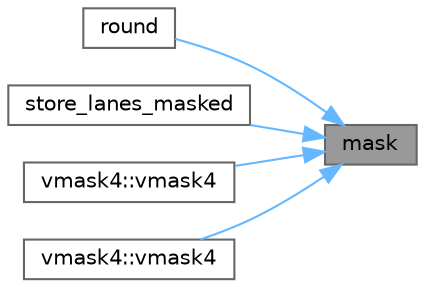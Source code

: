 digraph "mask"
{
 // LATEX_PDF_SIZE
  bgcolor="transparent";
  edge [fontname=Helvetica,fontsize=10,labelfontname=Helvetica,labelfontsize=10];
  node [fontname=Helvetica,fontsize=10,shape=box,height=0.2,width=0.4];
  rankdir="RL";
  Node1 [id="Node000001",label="mask",height=0.2,width=0.4,color="gray40", fillcolor="grey60", style="filled", fontcolor="black",tooltip="Return a 4-bit mask code indicating mask status."];
  Node1 -> Node2 [id="edge1_Node000001_Node000002",dir="back",color="steelblue1",style="solid",tooltip=" "];
  Node2 [id="Node000002",label="round",height=0.2,width=0.4,color="grey40", fillcolor="white", style="filled",URL="$astcenc__vecmathlib__sse__4_8h.html#aef8bc219f1f9eee92b018e6773ac087d",tooltip="Return a float rounded to the nearest integer value."];
  Node1 -> Node3 [id="edge2_Node000001_Node000003",dir="back",color="steelblue1",style="solid",tooltip=" "];
  Node3 [id="Node000003",label="store_lanes_masked",height=0.2,width=0.4,color="grey40", fillcolor="white", style="filled",URL="$astcenc__vecmathlib__sse__4_8h.html#a06d81cde4f48428426ef009f341fdfbb",tooltip="Store a vector, skipping masked lanes."];
  Node1 -> Node4 [id="edge3_Node000001_Node000004",dir="back",color="steelblue1",style="solid",tooltip=" "];
  Node4 [id="Node000004",label="vmask4::vmask4",height=0.2,width=0.4,color="grey40", fillcolor="white", style="filled",URL="$structvmask4.html#a05d56dd36e27892f46832a5d79a22742",tooltip="Construct from 1 scalar value."];
  Node1 -> Node5 [id="edge4_Node000001_Node000005",dir="back",color="steelblue1",style="solid",tooltip=" "];
  Node5 [id="Node000005",label="vmask4::vmask4",height=0.2,width=0.4,color="grey40", fillcolor="white", style="filled",URL="$structvmask4.html#acd8d5491f8017b9e1af6703cf1ef8282",tooltip="Construct from 4 scalar values."];
}

